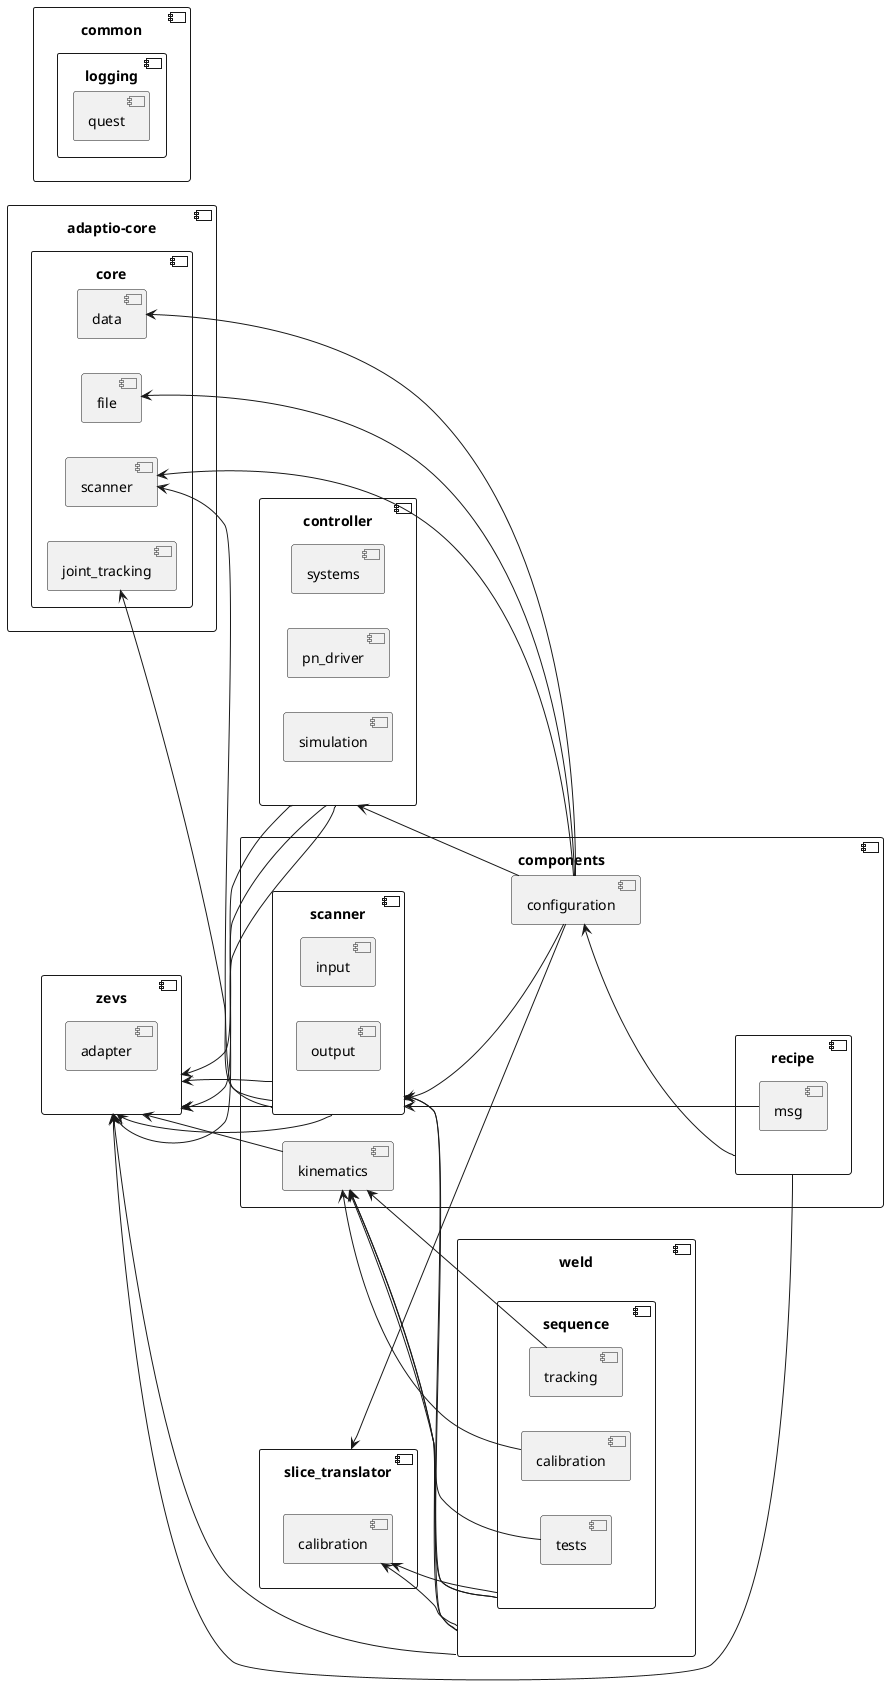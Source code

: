 @startuml
left to right direction

component "adaptio-core" {
  component "core" as core {
    component "data" as common::data {
    }

    component "file" as common::file {
    }

    component "joint_tracking" as common::joint_tracking {
    }

    component "scanner" as common::scanner {
    }
  }
}

component "common" as common {
  component "logging" as common::logging {
    component "quest" as common::logging::quest {
    }
  }
}

component "components" as components {
  component "configuration" as configuration {
  }

  component "kinematics" as components::kinematics {
  }

  component "scanner" as components::scanner {
    component "input" as components::scanner::input {
    }

    component "output" as components::scanner::output {
    }
  }

  component "recipe" as components::recipe {
    component "msg" as components::recipe::msg {
    }
  }

  configuration <-- components::recipe
  components::scanner <-- configuration
  components::scanner <-- components::recipe::msg
}

component "controller" as controller {

  component "systems" as controller::systems {
  }

  component "pn_driver" as controller::pn_driver {
  }

  component "simulation" as controller::simulation {
  }
}

component "slice_translator" as slice_translator {
  component "calibration" as calibration {
  }
}

component "weld" as weld {
  component "sequence" as weld::sequence {
    component "calibration" as weld::sequence::calibration {
    }

    component "tests" as weld::sequence::tests {
    }

    component "tracking" as weld::sequence::tracking {
    }
  }
}

component "zevs" as zevs {
  component "adapter" as zevs::adapter {
  }
}

components::kinematics <-- weld
components::kinematics <-- weld::sequence
components::kinematics <-- weld::sequence::calibration
components::kinematics <-- weld::sequence::tests
components::kinematics <-- weld::sequence::tracking
components::scanner <-- weld
components::scanner <-- weld::sequence

common::data <-- configuration
common::file <-- configuration
common::joint_tracking <- components::scanner
common::scanner <-- configuration
common::scanner <-- components::scanner

controller <-- configuration

slice_translator <-- configuration
calibration <-- weld
calibration <-- weld::sequence

zevs::EventLoop <-- components::scanner
zevs::EventLoop <-- controller
zevs::Socket <-- components::kinematics
zevs::Socket <-- components::recipe
zevs::Socket <-- components::scanner
zevs::Socket <-- controller
zevs::Socket <-- weld
zevs::Timer <-- components::scanner
zevs::Timer <-- controller

@enduml